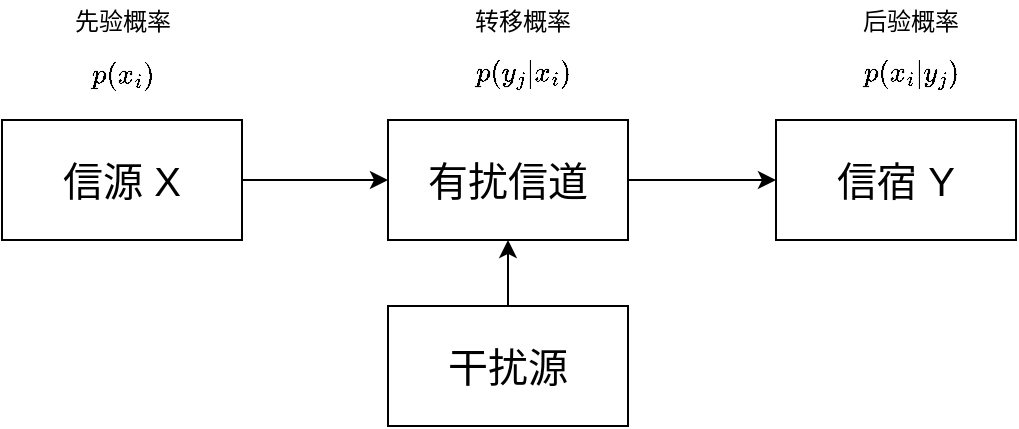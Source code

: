 <mxfile version="15.8.7" type="device"><diagram id="34ReyVtUL2splf7vFlQ2" name="第 1 页"><mxGraphModel dx="702" dy="468" grid="0" gridSize="10" guides="1" tooltips="1" connect="1" arrows="1" fold="1" page="0" pageScale="1" pageWidth="827" pageHeight="1169" math="1" shadow="0"><root><mxCell id="0"/><mxCell id="1" parent="0"/><mxCell id="Exp2Ijkd0704vzskiqRm-4" style="edgeStyle=orthogonalEdgeStyle;rounded=0;orthogonalLoop=1;jettySize=auto;html=1;fontSize=20;" parent="1" source="Exp2Ijkd0704vzskiqRm-1" target="Exp2Ijkd0704vzskiqRm-3" edge="1"><mxGeometry relative="1" as="geometry"/></mxCell><mxCell id="Exp2Ijkd0704vzskiqRm-1" value="信源 X" style="rounded=0;whiteSpace=wrap;html=1;fontSize=20;" parent="1" vertex="1"><mxGeometry x="108" y="281" width="120" height="60" as="geometry"/></mxCell><mxCell id="Exp2Ijkd0704vzskiqRm-2" value="信宿 Y" style="rounded=0;whiteSpace=wrap;html=1;fontSize=20;" parent="1" vertex="1"><mxGeometry x="495" y="281" width="120" height="60" as="geometry"/></mxCell><mxCell id="Exp2Ijkd0704vzskiqRm-5" style="edgeStyle=orthogonalEdgeStyle;rounded=0;orthogonalLoop=1;jettySize=auto;html=1;fontSize=20;" parent="1" source="Exp2Ijkd0704vzskiqRm-3" target="Exp2Ijkd0704vzskiqRm-2" edge="1"><mxGeometry relative="1" as="geometry"/></mxCell><mxCell id="Exp2Ijkd0704vzskiqRm-3" value="有扰信道" style="rounded=0;whiteSpace=wrap;html=1;fontSize=20;" parent="1" vertex="1"><mxGeometry x="301" y="281" width="120" height="60" as="geometry"/></mxCell><mxCell id="Exp2Ijkd0704vzskiqRm-7" style="edgeStyle=orthogonalEdgeStyle;rounded=0;orthogonalLoop=1;jettySize=auto;html=1;fontSize=20;" parent="1" source="Exp2Ijkd0704vzskiqRm-6" target="Exp2Ijkd0704vzskiqRm-3" edge="1"><mxGeometry relative="1" as="geometry"/></mxCell><mxCell id="Exp2Ijkd0704vzskiqRm-6" value="干扰源" style="rounded=0;whiteSpace=wrap;html=1;fontSize=20;" parent="1" vertex="1"><mxGeometry x="301" y="374" width="120" height="60" as="geometry"/></mxCell><mxCell id="OXiVHm_A9JcF-kVXPqSX-1" value="先验概率 $$p(x_i)$$" style="text;html=1;strokeColor=none;fillColor=none;align=center;verticalAlign=middle;whiteSpace=wrap;rounded=0;" vertex="1" parent="1"><mxGeometry x="132.5" y="221" width="71" height="60" as="geometry"/></mxCell><mxCell id="OXiVHm_A9JcF-kVXPqSX-2" value="转移概率 $$p(y_j|x_i)$$" style="text;html=1;strokeColor=none;fillColor=none;align=center;verticalAlign=middle;whiteSpace=wrap;rounded=0;" vertex="1" parent="1"><mxGeometry x="333" y="221" width="71" height="60" as="geometry"/></mxCell><mxCell id="OXiVHm_A9JcF-kVXPqSX-3" value="后验概率 $$p(x_i|y_j)$$" style="text;html=1;strokeColor=none;fillColor=none;align=center;verticalAlign=middle;whiteSpace=wrap;rounded=0;" vertex="1" parent="1"><mxGeometry x="527" y="221" width="71" height="60" as="geometry"/></mxCell></root></mxGraphModel></diagram></mxfile>